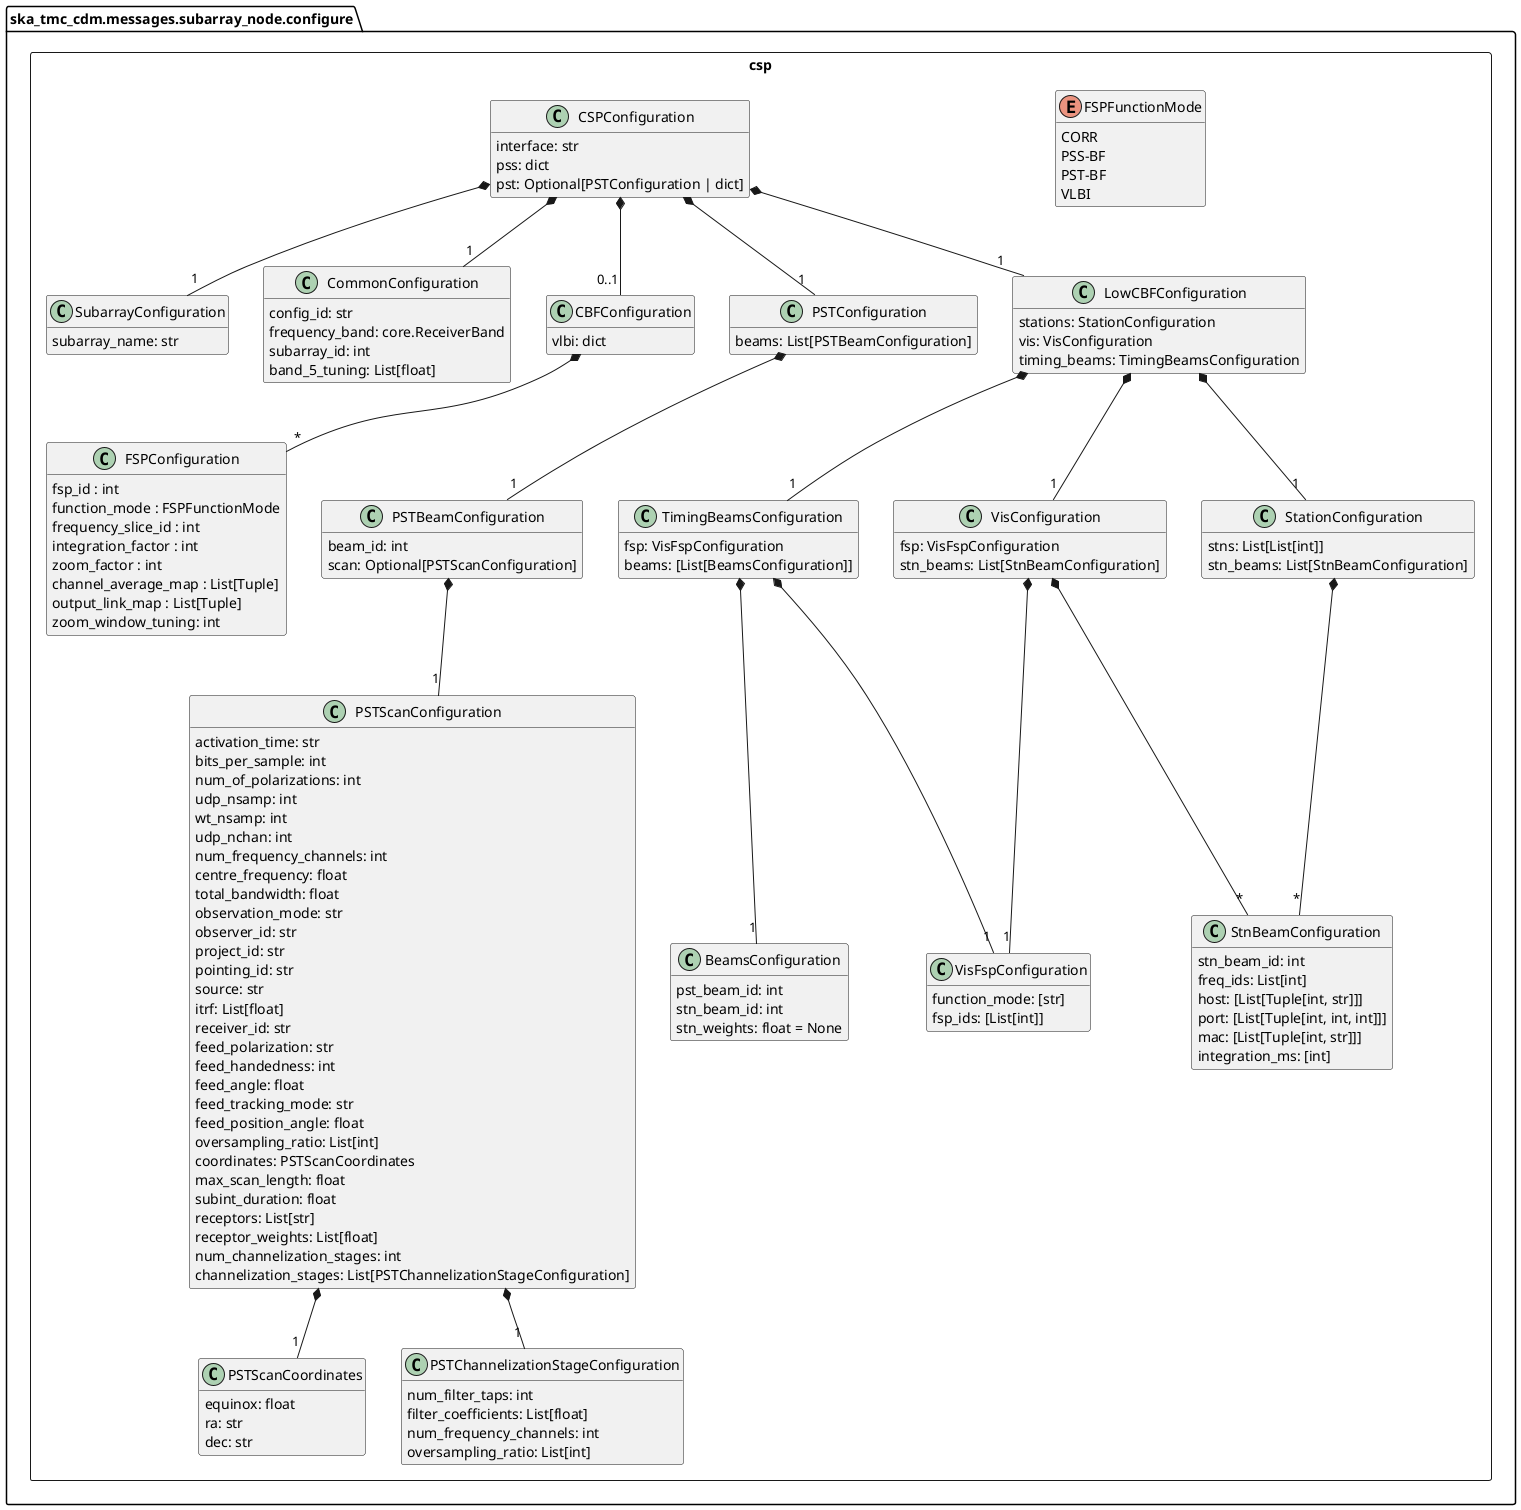@startuml
hide empty members

' Remove the following lines when VLBI, PSS and PST
' are added to CDM
remove VLBIConfiguration
remove PSTConfiguration
remove PSSConfiguration

set separator none 
package ska_tmc_cdm.messages.subarray_node.configure {
	package csp <<Rectangle>> {
	    class SubarrayConfiguration {
	        subarray_name: str
	    }

	    class CommonConfiguration {
	        config_id: str
            frequency_band: core.ReceiverBand
            subarray_id: int
            band_5_tuning: List[float]
	    }

	    class CBFConfiguration {
            vlbi: dict
	    }

		enum FSPFunctionMode {
			CORR
			PSS-BF
			PST-BF
			VLBI
		}

		class FSPConfiguration {
			fsp_id : int
			function_mode : FSPFunctionMode
			frequency_slice_id : int
			integration_factor : int
			zoom_factor : int
			channel_average_map : List[Tuple]
			output_link_map : List[Tuple]
			zoom_window_tuning: int
		}

		class PSTScanConfiguration {
			activation_time: str
			bits_per_sample: int
			num_of_polarizations: int
			udp_nsamp: int
			wt_nsamp: int
			udp_nchan: int
			num_frequency_channels: int
			centre_frequency: float
			total_bandwidth: float
			observation_mode: str
			observer_id: str
			project_id: str
			pointing_id: str
			source: str
			itrf: List[float]
			receiver_id: str
			feed_polarization: str
			feed_handedness: int
			feed_angle: float
			feed_tracking_mode: str
			feed_position_angle: float
			oversampling_ratio: List[int]
			coordinates: PSTScanCoordinates
			max_scan_length: float
			subint_duration: float
			receptors: List[str]
			receptor_weights: List[float]
			num_channelization_stages: int
			channelization_stages: List[PSTChannelizationStageConfiguration]
		}

		class PSTBeamConfiguration {
			beam_id: int
            scan: Optional[PSTScanConfiguration]
		}

		class PSTScanCoordinates {
			equinox: float
			ra: str
			dec: str
		}

		class PSTChannelizationStageConfiguration {
			num_filter_taps: int
			filter_coefficients: List[float]
			num_frequency_channels: int
			oversampling_ratio: List[int]
		}

		class PSTConfiguration {
			beams: List[PSTBeamConfiguration]
		}

		class CSPConfiguration {
	        interface: str
	        pss: dict
	        pst: Optional[PSTConfiguration | dict]

		}

		class LowCBFConfiguration {
			stations: StationConfiguration 
			vis: VisConfiguration
			timing_beams: TimingBeamsConfiguration
		}

		class TimingBeamsConfiguration {
			fsp: VisFspConfiguration
			beams: [List[BeamsConfiguration]]
		}

		class BeamsConfiguration {
			pst_beam_id: int
			stn_beam_id: int
			stn_weights: float = None
		}

		class StationConfiguration {
			stns: List[List[int]]
        	stn_beams: List[StnBeamConfiguration]
		}
		
		class StnBeamConfiguration {
			stn_beam_id: int
			freq_ids: List[int]
			host: [List[Tuple[int, str]]]
			port: [List[Tuple[int, int, int]]]
			mac: [List[Tuple[int, str]]]
			integration_ms: [int]
		}

		class VisConfiguration {
			fsp: VisFspConfiguration
			stn_beams: List[StnBeamConfiguration]
		}

		class VisFspConfiguration {
			function_mode: [str]
			fsp_ids: [List[int]]
		}

		CBFConfiguration *-- "*" FSPConfiguration
		CSPConfiguration *-- "1" CommonConfiguration
		CSPConfiguration *-- "1" SubarrayConfiguration
		CSPConfiguration *-- "0..1" CBFConfiguration
		CSPConfiguration *-- "1" LowCBFConfiguration
		CSPConfiguration *-- "1" PSTConfiguration
		PSTConfiguration *-- "1" PSTBeamConfiguration
		PSTBeamConfiguration *-- "1" PSTScanConfiguration
		PSTScanConfiguration *-- "1" PSTChannelizationStageConfiguration
		PSTScanConfiguration *-- "1" PSTScanCoordinates
		LowCBFConfiguration *-- "1" StationConfiguration
		LowCBFConfiguration *-- "1" VisConfiguration
		LowCBFConfiguration *-- "1" TimingBeamsConfiguration
		TimingBeamsConfiguration *-- "1" VisFspConfiguration
		TimingBeamsConfiguration *-- "1" BeamsConfiguration
		VisConfiguration *-- "1" VisFspConfiguration
		VisConfiguration *-- "*" StnBeamConfiguration
		StationConfiguration *-- "*" StnBeamConfiguration
	}	
}
@enduml